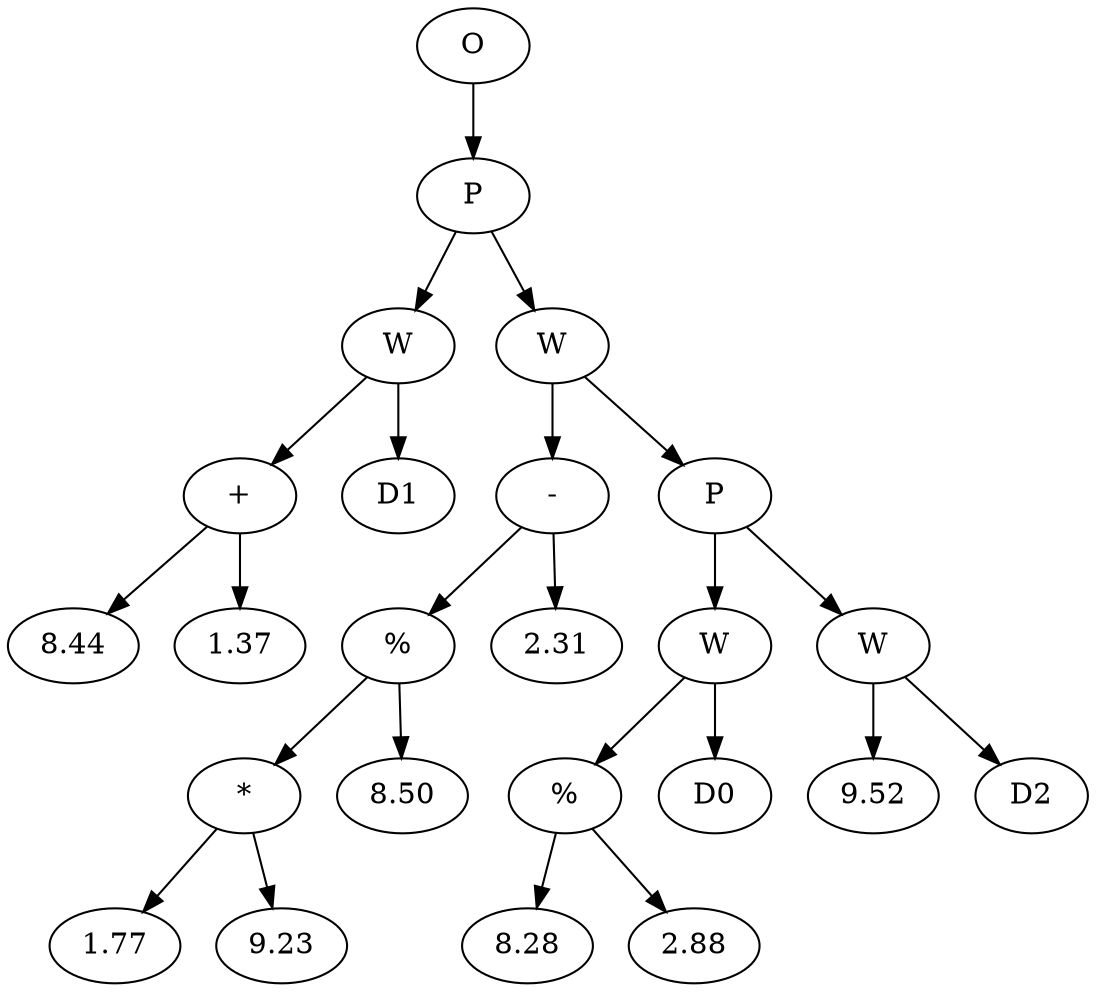 // Tree
digraph {
	682188 [label=O]
	682189 [label=P]
	682188 -> 682189
	682190 [label=W]
	682189 -> 682190
	682191 [label="+"]
	682190 -> 682191
	682192 [label=8.44]
	682191 -> 682192
	682193 [label=1.37]
	682191 -> 682193
	682194 [label=D1]
	682190 -> 682194
	682195 [label=W]
	682189 -> 682195
	682196 [label="-"]
	682195 -> 682196
	682197 [label="%"]
	682196 -> 682197
	682198 [label="*"]
	682197 -> 682198
	682199 [label=1.77]
	682198 -> 682199
	682200 [label=9.23]
	682198 -> 682200
	682201 [label=8.50]
	682197 -> 682201
	682202 [label=2.31]
	682196 -> 682202
	682203 [label=P]
	682195 -> 682203
	682204 [label=W]
	682203 -> 682204
	682205 [label="%"]
	682204 -> 682205
	682206 [label=8.28]
	682205 -> 682206
	682207 [label=2.88]
	682205 -> 682207
	682208 [label=D0]
	682204 -> 682208
	682209 [label=W]
	682203 -> 682209
	682210 [label=9.52]
	682209 -> 682210
	682211 [label=D2]
	682209 -> 682211
}

